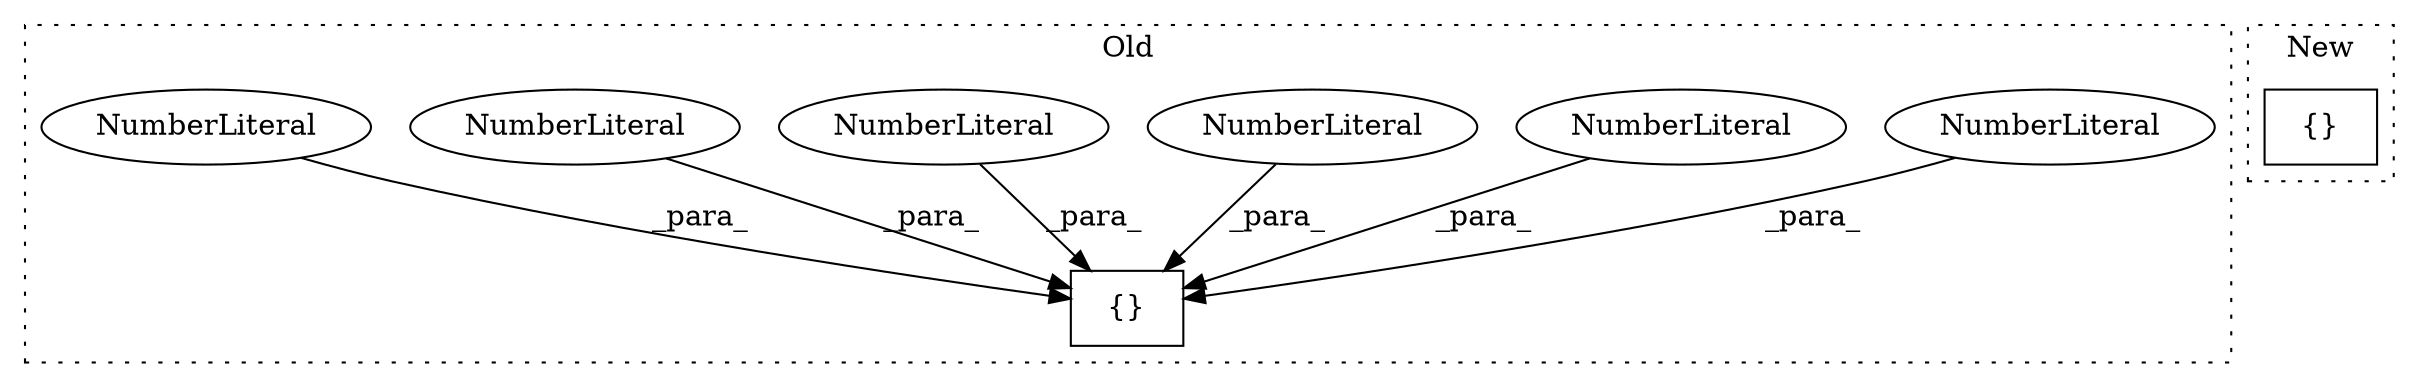 digraph G {
subgraph cluster0 {
1 [label="{}" a="4" s="3867,3885" l="1,1" shape="box"];
3 [label="NumberLiteral" a="34" s="3879" l="2" shape="ellipse"];
4 [label="NumberLiteral" a="34" s="3876" l="2" shape="ellipse"];
5 [label="NumberLiteral" a="34" s="3874" l="1" shape="ellipse"];
6 [label="NumberLiteral" a="34" s="3872" l="1" shape="ellipse"];
7 [label="NumberLiteral" a="34" s="3882" l="3" shape="ellipse"];
8 [label="NumberLiteral" a="34" s="3868" l="3" shape="ellipse"];
label = "Old";
style="dotted";
}
subgraph cluster1 {
2 [label="{}" a="4" s="3818,3827" l="1,1" shape="box"];
label = "New";
style="dotted";
}
3 -> 1 [label="_para_"];
4 -> 1 [label="_para_"];
5 -> 1 [label="_para_"];
6 -> 1 [label="_para_"];
7 -> 1 [label="_para_"];
8 -> 1 [label="_para_"];
}